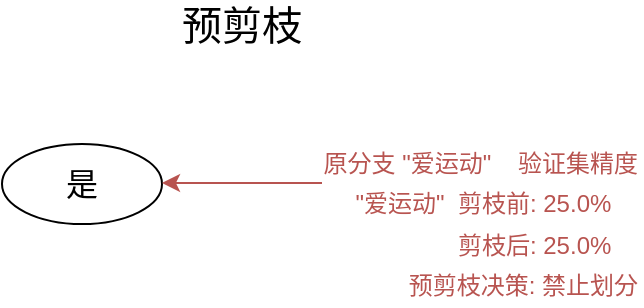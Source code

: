 <mxfile version="15.2.7" type="device"><diagram id="KLt-PgiUaHKX4Zrf9lIW" name="第 1 页"><mxGraphModel dx="1422" dy="816" grid="1" gridSize="10" guides="1" tooltips="1" connect="1" arrows="1" fold="1" page="1" pageScale="1" pageWidth="827" pageHeight="1169" math="0" shadow="0"><root><mxCell id="0"/><mxCell id="1" parent="0"/><mxCell id="siVgtsXwJL9j2Py63uhJ-32" value="&lt;font color=&quot;#b85450&quot; style=&quot;line-height: 170%&quot;&gt;&amp;nbsp; &amp;nbsp; &amp;nbsp;原分支 &quot;爱运动&quot;&amp;nbsp; &amp;nbsp;&amp;nbsp;验证集精度&lt;br&gt;&quot;爱运动&quot;&amp;nbsp; 剪枝前: 25.0%&amp;nbsp; &amp;nbsp;&amp;nbsp;&lt;br&gt;剪枝后: 25.0%&amp;nbsp; &amp;nbsp;&amp;nbsp;&lt;br&gt;预剪枝决策: 禁止划分&lt;br&gt;&lt;/font&gt;" style="text;html=1;strokeColor=none;fillColor=none;align=right;verticalAlign=middle;whiteSpace=wrap;rounded=0;" vertex="1" parent="1"><mxGeometry x="210" y="120" width="190" height="80" as="geometry"/></mxCell><mxCell id="siVgtsXwJL9j2Py63uhJ-33" value="&lt;font style=&quot;font-size: 20px&quot;&gt;预剪枝&lt;/font&gt;" style="text;html=1;strokeColor=none;fillColor=none;align=center;verticalAlign=middle;whiteSpace=wrap;rounded=0;" vertex="1" parent="1"><mxGeometry x="160" y="50" width="80" height="20" as="geometry"/></mxCell><mxCell id="siVgtsXwJL9j2Py63uhJ-63" value="&lt;span style=&quot;font-size: 16px&quot;&gt;是&lt;/span&gt;" style="ellipse;whiteSpace=wrap;html=1;" vertex="1" parent="1"><mxGeometry x="80" y="120" width="80" height="40" as="geometry"/></mxCell><mxCell id="siVgtsXwJL9j2Py63uhJ-64" value="" style="endArrow=classic;html=1;fillColor=#f8cecc;strokeColor=#b85450;" edge="1" parent="1"><mxGeometry width="50" height="50" relative="1" as="geometry"><mxPoint x="240" y="139.5" as="sourcePoint"/><mxPoint x="160" y="139.5" as="targetPoint"/></mxGeometry></mxCell></root></mxGraphModel></diagram></mxfile>